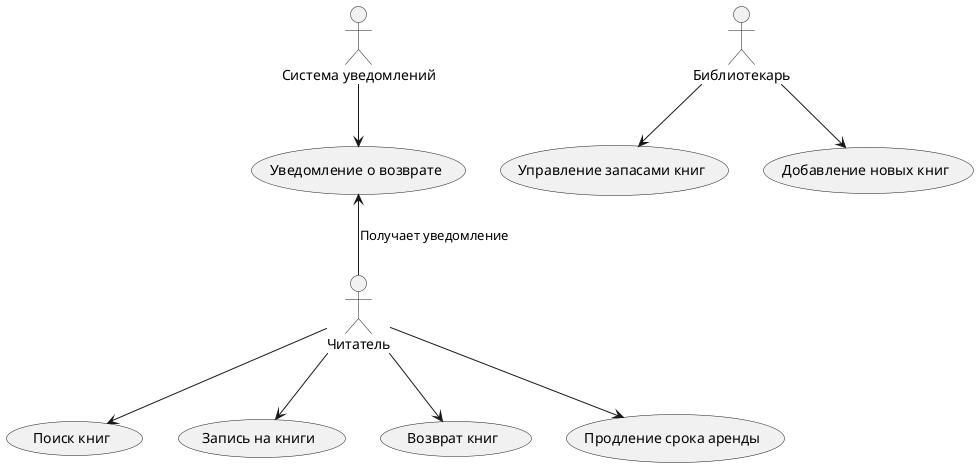 @startuml
actor Читатель
actor Библиотекарь
actor "Система уведомлений"

usecase "Поиск книг" as UC1
usecase "Запись на книги" as UC2
usecase "Возврат книг" as UC3
usecase "Продление срока аренды" as UC4
usecase "Управление запасами книг" as UC5
usecase "Добавление новых книг" as UC6
usecase "Уведомление о возврате" as UC7

Читатель --> UC1
Читатель --> UC2
Читатель --> UC3
Читатель --> UC4

Библиотекарь --> UC5
Библиотекарь --> UC6

"Система уведомлений" --> UC7
UC7 <-- Читатель : Получает уведомление
@enduml
